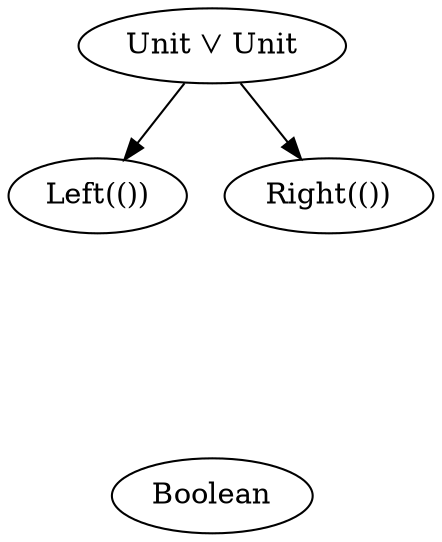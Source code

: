 digraph {
    UnitOrUnit[label="Unit ⋁ Unit"]
    Left[label="Left(())" class="value"]
    Right[label="Right(())" class="value"]

    UnitOrUnit -> Left
    UnitOrUnit -> Right

    true[class="value" style=invis]
    false[class="value" style=invis]

    Left -> true[style=invis]
    true -> Left[style=invis]
    Right -> false[style=invis]
    false -> Right[style=invis]

    true -> Boolean[dir=back style=invis]
    false -> Boolean[dir=back style=invis]
}
